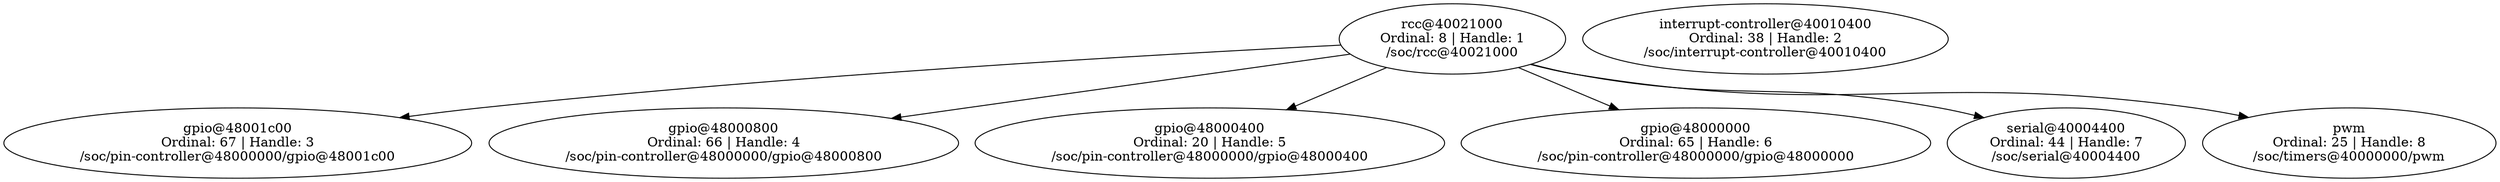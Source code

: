 // C:/Users/zephyrproject/zephyr/Pwmfade/build/zephyr/zephyr_pre0.elf
digraph "Device dependency graph" {
	8 [label="rcc@40021000\nOrdinal: 8 | Handle: 1\n/soc/rcc@40021000"]
	38 [label="interrupt-controller@40010400\nOrdinal: 38 | Handle: 2\n/soc/interrupt-controller@40010400"]
	67 [label="gpio@48001c00\nOrdinal: 67 | Handle: 3\n/soc/pin-controller@48000000/gpio@48001c00"]
	66 [label="gpio@48000800\nOrdinal: 66 | Handle: 4\n/soc/pin-controller@48000000/gpio@48000800"]
	20 [label="gpio@48000400\nOrdinal: 20 | Handle: 5\n/soc/pin-controller@48000000/gpio@48000400"]
	65 [label="gpio@48000000\nOrdinal: 65 | Handle: 6\n/soc/pin-controller@48000000/gpio@48000000"]
	44 [label="serial@40004400\nOrdinal: 44 | Handle: 7\n/soc/serial@40004400"]
	25 [label="pwm\nOrdinal: 25 | Handle: 8\n/soc/timers@40000000/pwm"]
	8 -> 66
	8 -> 67
	8 -> 65
	8 -> 25
	8 -> 20
	8 -> 44
}
